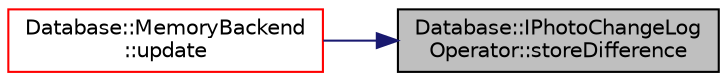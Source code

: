 digraph "Database::IPhotoChangeLogOperator::storeDifference"
{
 // LATEX_PDF_SIZE
  edge [fontname="Helvetica",fontsize="10",labelfontname="Helvetica",labelfontsize="10"];
  node [fontname="Helvetica",fontsize="10",shape=record];
  rankdir="RL";
  Node1 [label="Database::IPhotoChangeLog\lOperator::storeDifference",height=0.2,width=0.4,color="black", fillcolor="grey75", style="filled", fontcolor="black",tooltip=" "];
  Node1 -> Node2 [dir="back",color="midnightblue",fontsize="10",style="solid",fontname="Helvetica"];
  Node2 [label="Database::MemoryBackend\l::update",height=0.2,width=0.4,color="red", fillcolor="white", style="filled",URL="$class_database_1_1_memory_backend.html#a4776d93a9968f87bc793e6fad9e96a89",tooltip="update photos details"];
}
